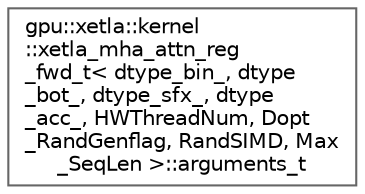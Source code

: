 digraph "Graphical Class Hierarchy"
{
 // LATEX_PDF_SIZE
  bgcolor="transparent";
  edge [fontname=Helvetica,fontsize=10,labelfontname=Helvetica,labelfontsize=10];
  node [fontname=Helvetica,fontsize=10,shape=box,height=0.2,width=0.4];
  rankdir="LR";
  Node0 [id="Node000000",label="gpu::xetla::kernel\l::xetla_mha_attn_reg\l_fwd_t\< dtype_bin_, dtype\l_bot_, dtype_sfx_, dtype\l_acc_, HWThreadNum, Dopt\l_RandGenflag, RandSIMD, Max\l_SeqLen \>::arguments_t",height=0.2,width=0.4,color="grey40", fillcolor="white", style="filled",URL="$structgpu_1_1xetla_1_1kernel_1_1xetla__mha__attn__reg__fwd__t_1_1arguments__t.html",tooltip="Arguments for xetla_softmax_fwd_t::run."];
}
